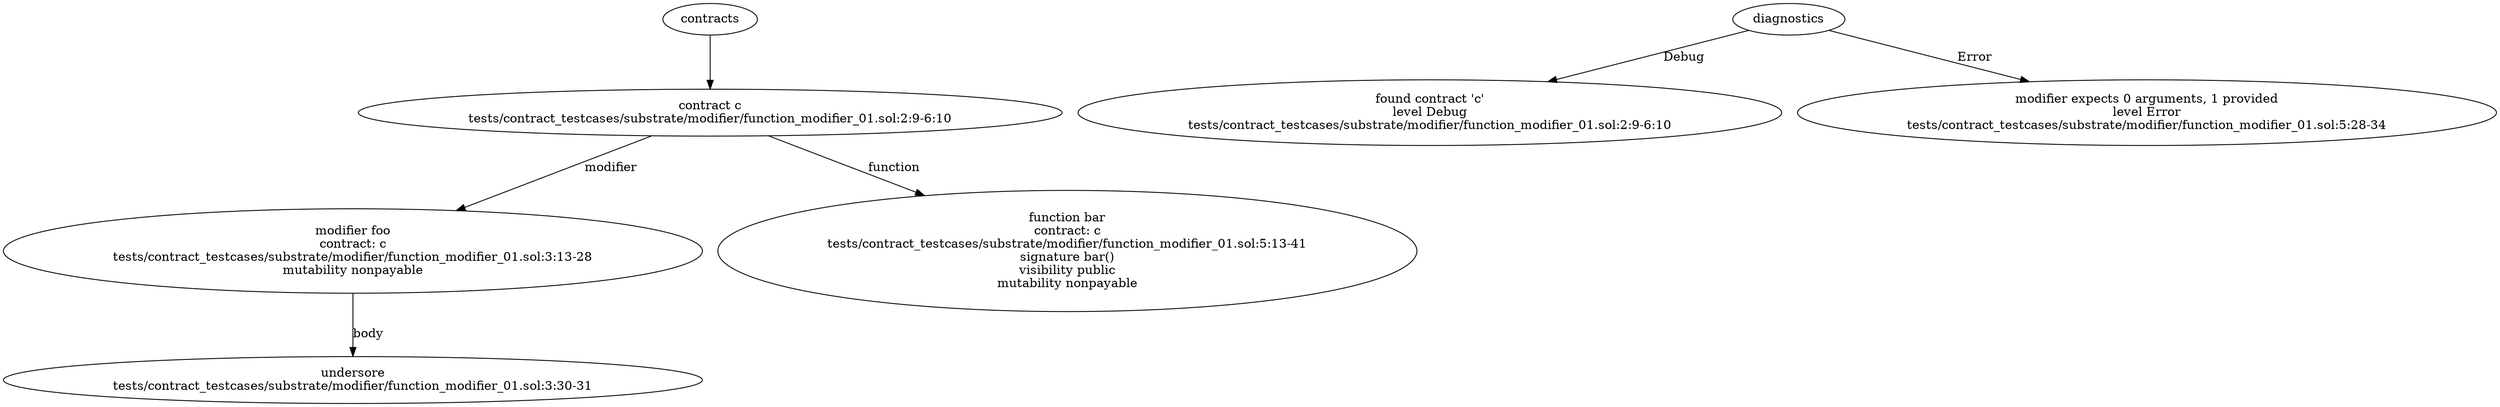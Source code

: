 strict digraph "tests/contract_testcases/substrate/modifier/function_modifier_01.sol" {
	contract [label="contract c\ntests/contract_testcases/substrate/modifier/function_modifier_01.sol:2:9-6:10"]
	foo [label="modifier foo\ncontract: c\ntests/contract_testcases/substrate/modifier/function_modifier_01.sol:3:13-28\nmutability nonpayable"]
	underscore [label="undersore\ntests/contract_testcases/substrate/modifier/function_modifier_01.sol:3:30-31"]
	bar [label="function bar\ncontract: c\ntests/contract_testcases/substrate/modifier/function_modifier_01.sol:5:13-41\nsignature bar()\nvisibility public\nmutability nonpayable"]
	diagnostic [label="found contract 'c'\nlevel Debug\ntests/contract_testcases/substrate/modifier/function_modifier_01.sol:2:9-6:10"]
	diagnostic_7 [label="modifier expects 0 arguments, 1 provided\nlevel Error\ntests/contract_testcases/substrate/modifier/function_modifier_01.sol:5:28-34"]
	contracts -> contract
	contract -> foo [label="modifier"]
	foo -> underscore [label="body"]
	contract -> bar [label="function"]
	diagnostics -> diagnostic [label="Debug"]
	diagnostics -> diagnostic_7 [label="Error"]
}
